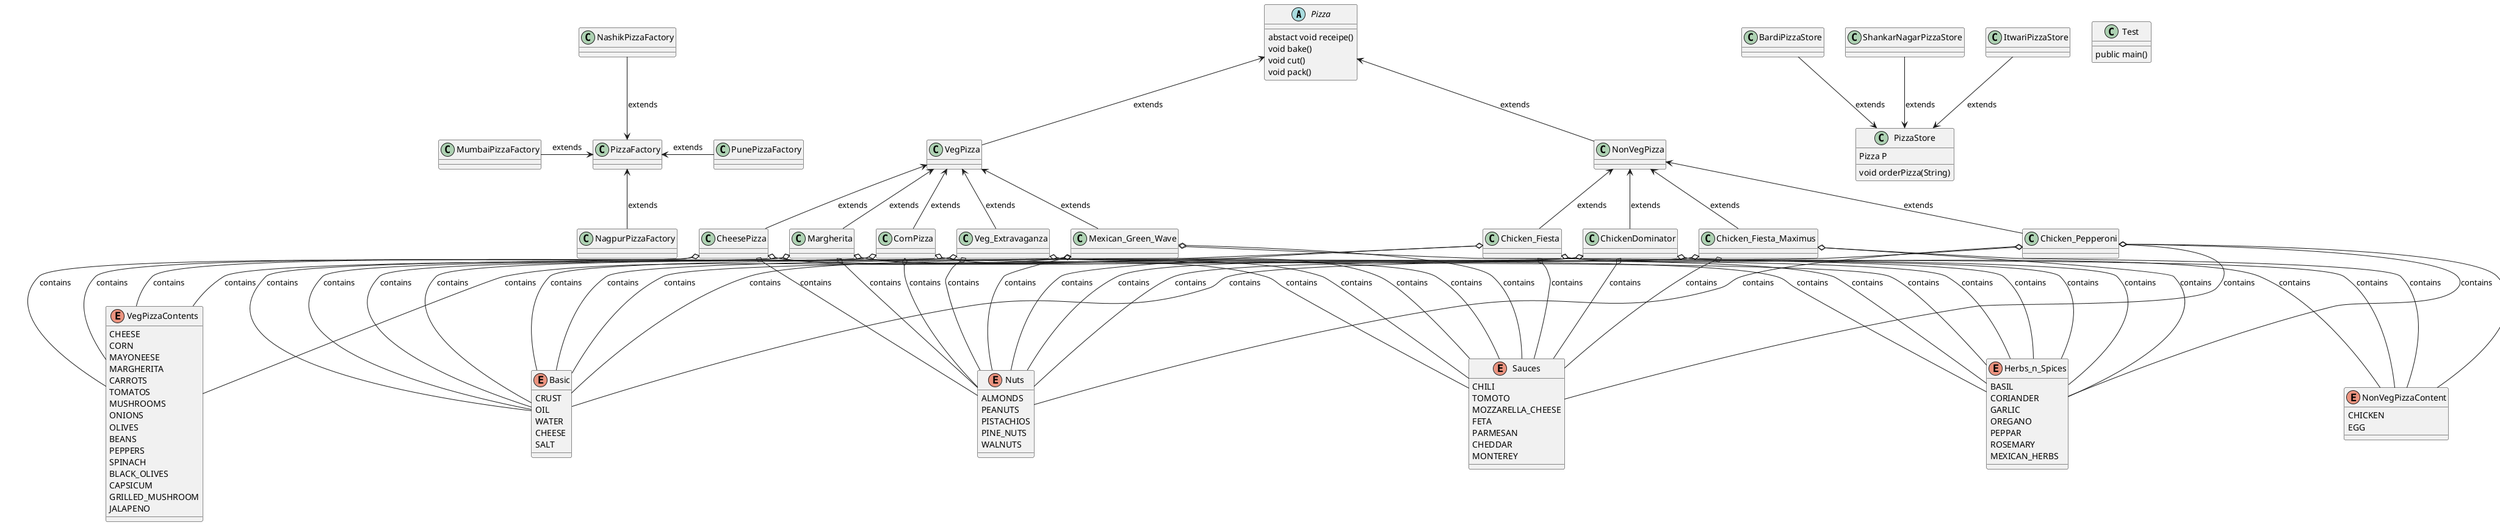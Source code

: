 @startuml



abstract class Pizza{
 abstact void receipe()
 void bake()
 void cut()
 void pack()
}
class VegPizza
{

}

class NonVegPizza
{

}
enum NonVegPizzaContent
{
  CHICKEN
  EGG
}
enum Basic
{
   CRUST
    OIL
    WATER
    CHEESE
    SALT
}
enum Herbs_n_Spices
 {
     BASIL
     CORIANDER
     GARLIC
     OREGANO
     PEPPAR
     ROSEMARY
     MEXICAN_HERBS
 }
 enum Nuts
  {
   ALMONDS
    PEANUTS
    PISTACHIOS
    PINE_NUTS
    WALNUTS
  }
  enum Sauces
  {
     CHILI
      TOMOTO
      MOZZARELLA_CHEESE
      FETA
      PARMESAN
      CHEDDAR
      MONTEREY
  }
  enum VegPizzaContents
  {
      CHEESE
      CORN
      MAYONEESE
      MARGHERITA
      CARROTS
      TOMATOS
      MUSHROOMS
      ONIONS
      OLIVES
      BEANS
      PEPPERS
      SPINACH
      BLACK_OLIVES
      CAPSICUM
      GRILLED_MUSHROOM
      JALAPENO
  }

class CheesePizza{
}
class CornPizza{
}
class Margherita
{
}
class Mexican_Green_Wave
{
}
class Veg_Extravaganza
{
}

class ChickenDominator{
}
class Chicken_Fiesta
{
}
class Chicken_Fiesta_Maximus
{
}
class Chicken_Pepperoni
{

}



Pizza <-- VegPizza : extends
Pizza <-- NonVegPizza : extends
NonVegPizza <-- ChickenDominator : extends
NonVegPizza <-- Chicken_Fiesta : extends
NonVegPizza <-- Chicken_Fiesta_Maximus : extends
NonVegPizza <-- Chicken_Pepperoni : extends
VegPizza <-- CornPizza : extends
VegPizza <-- CheesePizza : extends
VegPizza <-- Margherita : extends
VegPizza <-- Mexican_Green_Wave : extends
VegPizza <-- Veg_Extravaganza : extends

ChickenDominator o-- Basic : contains
Chicken_Fiesta o-- Basic : contains
Chicken_Fiesta_Maximus o-- Basic : contains
Chicken_Pepperoni o-- Basic : contains
CheesePizza o-- Basic : contains
CornPizza o-- Basic : contains
Margherita o-- Basic : contains
Mexican_Green_Wave o-- Basic : contains
Veg_Extravaganza o-- Basic : contains

ChickenDominator o-- Herbs_n_Spices : contains
Chicken_Fiesta o-- Herbs_n_Spices : contains
Chicken_Fiesta_Maximus o-- Herbs_n_Spices : contains
Chicken_Pepperoni o-- Herbs_n_Spices : contains
CheesePizza o-- Herbs_n_Spices : contains
CornPizza o-- Herbs_n_Spices : contains
Margherita o-- Herbs_n_Spices : contains
Mexican_Green_Wave o-- Herbs_n_Spices : contains
Veg_Extravaganza o-- Herbs_n_Spices : contains

ChickenDominator o-- NonVegPizzaContent : contains
Chicken_Fiesta o-- NonVegPizzaContent : contains
Chicken_Fiesta_Maximus o-- NonVegPizzaContent : contains
Chicken_Pepperoni o-- NonVegPizzaContent : contains

ChickenDominator o-- Nuts : contains
Chicken_Fiesta o-- Nuts : contains
Chicken_Fiesta_Maximus o-- Nuts : contains
Chicken_Pepperoni o-- Nuts : contains
CheesePizza o-- Nuts : contains
CornPizza o-- Nuts : contains
Margherita o-- Nuts : contains
Mexican_Green_Wave o-- Nuts : contains
Veg_Extravaganza o-- Nuts : contains

ChickenDominator o-- Sauces : contains
Chicken_Fiesta o-- Sauces : contains
Chicken_Fiesta_Maximus o-- Sauces : contains
Chicken_Pepperoni o-- Sauces : contains
CheesePizza o-- Sauces : contains
CornPizza o-- Sauces : contains
Margherita o-- Sauces : contains
Mexican_Green_Wave o-- Sauces : contains
Veg_Extravaganza o-- Sauces : contains

CheesePizza o-- VegPizzaContents : contains
CornPizza o-- VegPizzaContents : contains
Margherita o-- VegPizzaContents : contains
Mexican_Green_Wave o-- VegPizzaContents : contains
Veg_Extravaganza o-- VegPizzaContents : contains





class PizzaStore{
 Pizza P
 void orderPizza(String)
}

class Test
{
 public main()
}

class PizzaFactory
{

}
class NagpurPizzaFactory
{
}
class PunePizzaFactory
{
}
class MumbaiPizzaFactory
{
}
class NashikPizzaFactory
{
}


NagpurPizzaFactory -up-> PizzaFactory : extends
PunePizzaFactory -left-> PizzaFactory : extends
MumbaiPizzaFactory -right-> PizzaFactory : extends
NashikPizzaFactory -down-> PizzaFactory : extends

class PizzaStore
{
}
class BardiPizzaStore
{
}
class ShankarNagarPizzaStore
{
}
class ItwariPizzaStore
{
}

BardiPizzaStore --> PizzaStore :extends
ShankarNagarPizzaStore --> PizzaStore :extends
ItwariPizzaStore --> PizzaStore :extends

@enduml